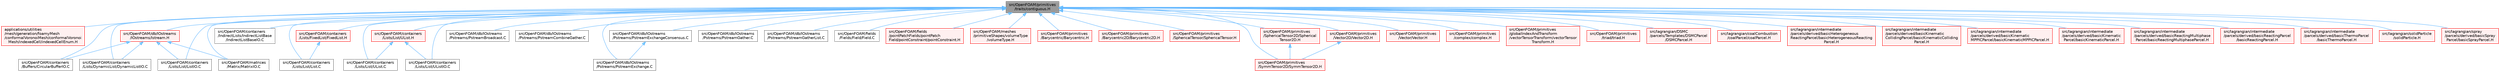 digraph "src/OpenFOAM/primitives/traits/contiguous.H"
{
 // LATEX_PDF_SIZE
  bgcolor="transparent";
  edge [fontname=Helvetica,fontsize=10,labelfontname=Helvetica,labelfontsize=10];
  node [fontname=Helvetica,fontsize=10,shape=box,height=0.2,width=0.4];
  Node1 [id="Node000001",label="src/OpenFOAM/primitives\l/traits/contiguous.H",height=0.2,width=0.4,color="gray40", fillcolor="grey60", style="filled", fontcolor="black",tooltip=" "];
  Node1 -> Node2 [id="edge1_Node000001_Node000002",dir="back",color="steelblue1",style="solid",tooltip=" "];
  Node2 [id="Node000002",label="applications/utilities\l/mesh/generation/foamyMesh\l/conformalVoronoiMesh/conformalVoronoi\lMesh/indexedCell/indexedCellEnum.H",height=0.2,width=0.4,color="red", fillcolor="#FFF0F0", style="filled",URL="$indexedCellEnum_8H.html",tooltip=" "];
  Node1 -> Node29 [id="edge2_Node000001_Node000029",dir="back",color="steelblue1",style="solid",tooltip=" "];
  Node29 [id="Node000029",label="src/OpenFOAM/containers\l/Buffers/CircularBufferIO.C",height=0.2,width=0.4,color="grey40", fillcolor="white", style="filled",URL="$CircularBufferIO_8C.html",tooltip=" "];
  Node1 -> Node30 [id="edge3_Node000001_Node000030",dir="back",color="steelblue1",style="solid",tooltip=" "];
  Node30 [id="Node000030",label="src/OpenFOAM/containers\l/IndirectLists/IndirectListBase\l/IndirectListBaseIO.C",height=0.2,width=0.4,color="grey40", fillcolor="white", style="filled",URL="$IndirectListBaseIO_8C.html",tooltip=" "];
  Node1 -> Node31 [id="edge4_Node000001_Node000031",dir="back",color="steelblue1",style="solid",tooltip=" "];
  Node31 [id="Node000031",label="src/OpenFOAM/containers\l/Lists/DynamicList/DynamicListIO.C",height=0.2,width=0.4,color="grey40", fillcolor="white", style="filled",URL="$DynamicListIO_8C.html",tooltip=" "];
  Node1 -> Node32 [id="edge5_Node000001_Node000032",dir="back",color="steelblue1",style="solid",tooltip=" "];
  Node32 [id="Node000032",label="src/OpenFOAM/containers\l/Lists/FixedList/FixedList.H",height=0.2,width=0.4,color="red", fillcolor="#FFF0F0", style="filled",URL="$FixedList_8H.html",tooltip=" "];
  Node32 -> Node6981 [id="edge6_Node000032_Node006981",dir="back",color="steelblue1",style="solid",tooltip=" "];
  Node6981 [id="Node006981",label="src/OpenFOAM/containers\l/Lists/List/List.C",height=0.2,width=0.4,color="grey40", fillcolor="white", style="filled",URL="$List_8C.html",tooltip=" "];
  Node1 -> Node6981 [id="edge7_Node000001_Node006981",dir="back",color="steelblue1",style="solid",tooltip=" "];
  Node1 -> Node8098 [id="edge8_Node000001_Node008098",dir="back",color="steelblue1",style="solid",tooltip=" "];
  Node8098 [id="Node008098",label="src/OpenFOAM/containers\l/Lists/List/ListIO.C",height=0.2,width=0.4,color="grey40", fillcolor="white", style="filled",URL="$ListIO_8C.html",tooltip=" "];
  Node1 -> Node8099 [id="edge9_Node000001_Node008099",dir="back",color="steelblue1",style="solid",tooltip=" "];
  Node8099 [id="Node008099",label="src/OpenFOAM/containers\l/Lists/List/UList.C",height=0.2,width=0.4,color="grey40", fillcolor="white", style="filled",URL="$UList_8C.html",tooltip=" "];
  Node1 -> Node8100 [id="edge10_Node000001_Node008100",dir="back",color="steelblue1",style="solid",tooltip=" "];
  Node8100 [id="Node008100",label="src/OpenFOAM/containers\l/Lists/List/UList.H",height=0.2,width=0.4,color="red", fillcolor="#FFF0F0", style="filled",URL="$UList_8H.html",tooltip=" "];
  Node8100 -> Node8099 [id="edge11_Node008100_Node008099",dir="back",color="steelblue1",style="solid",tooltip=" "];
  Node8100 -> Node8182 [id="edge12_Node008100_Node008182",dir="back",color="steelblue1",style="solid",tooltip=" "];
  Node8182 [id="Node008182",label="src/OpenFOAM/containers\l/Lists/List/UListIO.C",height=0.2,width=0.4,color="grey40", fillcolor="white", style="filled",URL="$UListIO_8C.html",tooltip=" "];
  Node1 -> Node8182 [id="edge13_Node000001_Node008182",dir="back",color="steelblue1",style="solid",tooltip=" "];
  Node1 -> Node8186 [id="edge14_Node000001_Node008186",dir="back",color="steelblue1",style="solid",tooltip=" "];
  Node8186 [id="Node008186",label="src/OpenFOAM/db/IOstreams\l/IOstreams/Istream.H",height=0.2,width=0.4,color="red", fillcolor="#FFF0F0", style="filled",URL="$Istream_8H.html",tooltip=" "];
  Node8186 -> Node29 [id="edge15_Node008186_Node000029",dir="back",color="steelblue1",style="solid",tooltip=" "];
  Node8186 -> Node31 [id="edge16_Node008186_Node000031",dir="back",color="steelblue1",style="solid",tooltip=" "];
  Node8186 -> Node8098 [id="edge17_Node008186_Node008098",dir="back",color="steelblue1",style="solid",tooltip=" "];
  Node8186 -> Node6726 [id="edge18_Node008186_Node006726",dir="back",color="steelblue1",style="solid",tooltip=" "];
  Node6726 [id="Node006726",label="src/OpenFOAM/matrices\l/Matrix/MatrixIO.C",height=0.2,width=0.4,color="grey40", fillcolor="white", style="filled",URL="$MatrixIO_8C.html",tooltip=" "];
  Node1 -> Node471 [id="edge19_Node000001_Node000471",dir="back",color="steelblue1",style="solid",tooltip=" "];
  Node471 [id="Node000471",label="src/OpenFOAM/db/IOstreams\l/Pstreams/PstreamBroadcast.C",height=0.2,width=0.4,color="grey40", fillcolor="white", style="filled",URL="$PstreamBroadcast_8C.html",tooltip=" "];
  Node1 -> Node472 [id="edge20_Node000001_Node000472",dir="back",color="steelblue1",style="solid",tooltip=" "];
  Node472 [id="Node000472",label="src/OpenFOAM/db/IOstreams\l/Pstreams/PstreamCombineGather.C",height=0.2,width=0.4,color="grey40", fillcolor="white", style="filled",URL="$PstreamCombineGather_8C.html",tooltip="Variant of gather, scatter. Normal gather uses:"];
  Node1 -> Node547 [id="edge21_Node000001_Node000547",dir="back",color="steelblue1",style="solid",tooltip=" "];
  Node547 [id="Node000547",label="src/OpenFOAM/db/IOstreams\l/Pstreams/PstreamExchange.C",height=0.2,width=0.4,color="grey40", fillcolor="white", style="filled",URL="$PstreamExchange_8C.html",tooltip=" "];
  Node1 -> Node548 [id="edge22_Node000001_Node000548",dir="back",color="steelblue1",style="solid",tooltip=" "];
  Node548 [id="Node000548",label="src/OpenFOAM/db/IOstreams\l/Pstreams/PstreamExchangeConsensus.C",height=0.2,width=0.4,color="grey40", fillcolor="white", style="filled",URL="$PstreamExchangeConsensus_8C.html",tooltip=" "];
  Node548 -> Node547 [id="edge23_Node000548_Node000547",dir="back",color="steelblue1",style="solid",tooltip=" "];
  Node1 -> Node473 [id="edge24_Node000001_Node000473",dir="back",color="steelblue1",style="solid",tooltip=" "];
  Node473 [id="Node000473",label="src/OpenFOAM/db/IOstreams\l/Pstreams/PstreamGather.C",height=0.2,width=0.4,color="grey40", fillcolor="white", style="filled",URL="$PstreamGather_8C.html",tooltip="Gather data from all processors onto single processor according to some communication schedule (usual..."];
  Node1 -> Node474 [id="edge25_Node000001_Node000474",dir="back",color="steelblue1",style="solid",tooltip=" "];
  Node474 [id="Node000474",label="src/OpenFOAM/db/IOstreams\l/Pstreams/PstreamGatherList.C",height=0.2,width=0.4,color="grey40", fillcolor="white", style="filled",URL="$PstreamGatherList_8C.html",tooltip="Gather data from all processors onto single processor according to some communication schedule (usual..."];
  Node1 -> Node556 [id="edge26_Node000001_Node000556",dir="back",color="steelblue1",style="solid",tooltip=" "];
  Node556 [id="Node000556",label="src/OpenFOAM/fields\l/Fields/Field/Field.C",height=0.2,width=0.4,color="grey40", fillcolor="white", style="filled",URL="$Field_8C.html",tooltip=" "];
  Node1 -> Node8082 [id="edge27_Node000001_Node008082",dir="back",color="steelblue1",style="solid",tooltip=" "];
  Node8082 [id="Node008082",label="src/OpenFOAM/fields\l/pointPatchFields/pointPatch\lField/pointConstraint/pointConstraint.H",height=0.2,width=0.4,color="red", fillcolor="#FFF0F0", style="filled",URL="$pointConstraint_8H.html",tooltip=" "];
  Node1 -> Node6726 [id="edge28_Node000001_Node006726",dir="back",color="steelblue1",style="solid",tooltip=" "];
  Node1 -> Node8027 [id="edge29_Node000001_Node008027",dir="back",color="steelblue1",style="solid",tooltip=" "];
  Node8027 [id="Node008027",label="src/OpenFOAM/meshes\l/primitiveShapes/volumeType\l/volumeType.H",height=0.2,width=0.4,color="red", fillcolor="#FFF0F0", style="filled",URL="$volumeType_8H.html",tooltip=" "];
  Node1 -> Node8302 [id="edge30_Node000001_Node008302",dir="back",color="steelblue1",style="solid",tooltip=" "];
  Node8302 [id="Node008302",label="src/OpenFOAM/primitives\l/Barycentric/Barycentric.H",height=0.2,width=0.4,color="red", fillcolor="#FFF0F0", style="filled",URL="$Barycentric_8H.html",tooltip=" "];
  Node1 -> Node8307 [id="edge31_Node000001_Node008307",dir="back",color="steelblue1",style="solid",tooltip=" "];
  Node8307 [id="Node008307",label="src/OpenFOAM/primitives\l/Barycentric2D/Barycentric2D.H",height=0.2,width=0.4,color="red", fillcolor="#FFF0F0", style="filled",URL="$Barycentric2D_8H.html",tooltip=" "];
  Node1 -> Node8310 [id="edge32_Node000001_Node008310",dir="back",color="steelblue1",style="solid",tooltip=" "];
  Node8310 [id="Node008310",label="src/OpenFOAM/primitives\l/SphericalTensor/SphericalTensor.H",height=0.2,width=0.4,color="red", fillcolor="#FFF0F0", style="filled",URL="$SphericalTensor_8H.html",tooltip=" "];
  Node1 -> Node8357 [id="edge33_Node000001_Node008357",dir="back",color="steelblue1",style="solid",tooltip=" "];
  Node8357 [id="Node008357",label="src/OpenFOAM/primitives\l/SphericalTensor2D/Spherical\lTensor2D.H",height=0.2,width=0.4,color="red", fillcolor="#FFF0F0", style="filled",URL="$SphericalTensor2D_8H.html",tooltip=" "];
  Node8357 -> Node8358 [id="edge34_Node008357_Node008358",dir="back",color="steelblue1",style="solid",tooltip=" "];
  Node8358 [id="Node008358",label="src/OpenFOAM/primitives\l/SymmTensor2D/SymmTensor2D.H",height=0.2,width=0.4,color="red", fillcolor="#FFF0F0", style="filled",URL="$SymmTensor2D_8H.html",tooltip=" "];
  Node1 -> Node8358 [id="edge35_Node000001_Node008358",dir="back",color="steelblue1",style="solid",tooltip=" "];
  Node1 -> Node8363 [id="edge36_Node000001_Node008363",dir="back",color="steelblue1",style="solid",tooltip=" "];
  Node8363 [id="Node008363",label="src/OpenFOAM/primitives\l/Vector/Vector.H",height=0.2,width=0.4,color="red", fillcolor="#FFF0F0", style="filled",URL="$Vector_8H.html",tooltip=" "];
  Node1 -> Node8435 [id="edge37_Node000001_Node008435",dir="back",color="steelblue1",style="solid",tooltip=" "];
  Node8435 [id="Node008435",label="src/OpenFOAM/primitives\l/Vector2D/Vector2D.H",height=0.2,width=0.4,color="red", fillcolor="#FFF0F0", style="filled",URL="$Vector2D_8H.html",tooltip=" "];
  Node8435 -> Node8358 [id="edge38_Node008435_Node008358",dir="back",color="steelblue1",style="solid",tooltip=" "];
  Node1 -> Node8444 [id="edge39_Node000001_Node008444",dir="back",color="steelblue1",style="solid",tooltip=" "];
  Node8444 [id="Node008444",label="src/OpenFOAM/primitives\l/complex/complex.H",height=0.2,width=0.4,color="red", fillcolor="#FFF0F0", style="filled",URL="$complex_8H.html",tooltip=" "];
  Node1 -> Node5856 [id="edge40_Node000001_Node005856",dir="back",color="steelblue1",style="solid",tooltip=" "];
  Node5856 [id="Node005856",label="src/OpenFOAM/primitives\l/globalIndexAndTransform\l/vectorTensorTransform/vectorTensor\lTransform.H",height=0.2,width=0.4,color="red", fillcolor="#FFF0F0", style="filled",URL="$vectorTensorTransform_8H.html",tooltip=" "];
  Node1 -> Node8335 [id="edge41_Node000001_Node008335",dir="back",color="steelblue1",style="solid",tooltip=" "];
  Node8335 [id="Node008335",label="src/OpenFOAM/primitives\l/triad/triad.H",height=0.2,width=0.4,color="red", fillcolor="#FFF0F0", style="filled",URL="$triad_8H.html",tooltip=" "];
  Node1 -> Node2425 [id="edge42_Node000001_Node002425",dir="back",color="steelblue1",style="solid",tooltip=" "];
  Node2425 [id="Node002425",label="src/lagrangian/DSMC\l/parcels/Templates/DSMCParcel\l/DSMCParcel.H",height=0.2,width=0.4,color="red", fillcolor="#FFF0F0", style="filled",URL="$DSMCParcel_8H.html",tooltip=" "];
  Node1 -> Node762 [id="edge43_Node000001_Node000762",dir="back",color="steelblue1",style="solid",tooltip=" "];
  Node762 [id="Node000762",label="src/lagrangian/coalCombustion\l/coalParcel/coalParcel.H",height=0.2,width=0.4,color="red", fillcolor="#FFF0F0", style="filled",URL="$coalParcel_8H.html",tooltip=" "];
  Node1 -> Node769 [id="edge44_Node000001_Node000769",dir="back",color="steelblue1",style="solid",tooltip=" "];
  Node769 [id="Node000769",label="src/lagrangian/intermediate\l/parcels/derived/basicHeterogeneous\lReactingParcel/basicHeterogeneousReacting\lParcel.H",height=0.2,width=0.4,color="red", fillcolor="#FFF0F0", style="filled",URL="$basicHeterogeneousReactingParcel_8H.html",tooltip=" "];
  Node1 -> Node774 [id="edge45_Node000001_Node000774",dir="back",color="steelblue1",style="solid",tooltip=" "];
  Node774 [id="Node000774",label="src/lagrangian/intermediate\l/parcels/derived/basicKinematic\lCollidingParcel/basicKinematicColliding\lParcel.H",height=0.2,width=0.4,color="red", fillcolor="#FFF0F0", style="filled",URL="$basicKinematicCollidingParcel_8H.html",tooltip=" "];
  Node1 -> Node781 [id="edge46_Node000001_Node000781",dir="back",color="steelblue1",style="solid",tooltip=" "];
  Node781 [id="Node000781",label="src/lagrangian/intermediate\l/parcels/derived/basicKinematic\lMPPICParcel/basicKinematicMPPICParcel.H",height=0.2,width=0.4,color="red", fillcolor="#FFF0F0", style="filled",URL="$basicKinematicMPPICParcel_8H.html",tooltip=" "];
  Node1 -> Node786 [id="edge47_Node000001_Node000786",dir="back",color="steelblue1",style="solid",tooltip=" "];
  Node786 [id="Node000786",label="src/lagrangian/intermediate\l/parcels/derived/basicKinematic\lParcel/basicKinematicParcel.H",height=0.2,width=0.4,color="red", fillcolor="#FFF0F0", style="filled",URL="$basicKinematicParcel_8H.html",tooltip=" "];
  Node1 -> Node791 [id="edge48_Node000001_Node000791",dir="back",color="steelblue1",style="solid",tooltip=" "];
  Node791 [id="Node000791",label="src/lagrangian/intermediate\l/parcels/derived/basicReactingMultiphase\lParcel/basicReactingMultiphaseParcel.H",height=0.2,width=0.4,color="red", fillcolor="#FFF0F0", style="filled",URL="$basicReactingMultiphaseParcel_8H.html",tooltip=" "];
  Node1 -> Node796 [id="edge49_Node000001_Node000796",dir="back",color="steelblue1",style="solid",tooltip=" "];
  Node796 [id="Node000796",label="src/lagrangian/intermediate\l/parcels/derived/basicReactingParcel\l/basicReactingParcel.H",height=0.2,width=0.4,color="red", fillcolor="#FFF0F0", style="filled",URL="$basicReactingParcel_8H.html",tooltip=" "];
  Node1 -> Node801 [id="edge50_Node000001_Node000801",dir="back",color="steelblue1",style="solid",tooltip=" "];
  Node801 [id="Node000801",label="src/lagrangian/intermediate\l/parcels/derived/basicThermoParcel\l/basicThermoParcel.H",height=0.2,width=0.4,color="red", fillcolor="#FFF0F0", style="filled",URL="$basicThermoParcel_8H.html",tooltip=" "];
  Node1 -> Node728 [id="edge51_Node000001_Node000728",dir="back",color="steelblue1",style="solid",tooltip=" "];
  Node728 [id="Node000728",label="src/lagrangian/solidParticle\l/solidParticle.H",height=0.2,width=0.4,color="red", fillcolor="#FFF0F0", style="filled",URL="$solidParticle_8H.html",tooltip=" "];
  Node1 -> Node806 [id="edge52_Node000001_Node000806",dir="back",color="steelblue1",style="solid",tooltip=" "];
  Node806 [id="Node000806",label="src/lagrangian/spray\l/parcels/derived/basicSpray\lParcel/basicSprayParcel.H",height=0.2,width=0.4,color="red", fillcolor="#FFF0F0", style="filled",URL="$basicSprayParcel_8H.html",tooltip=" "];
}
